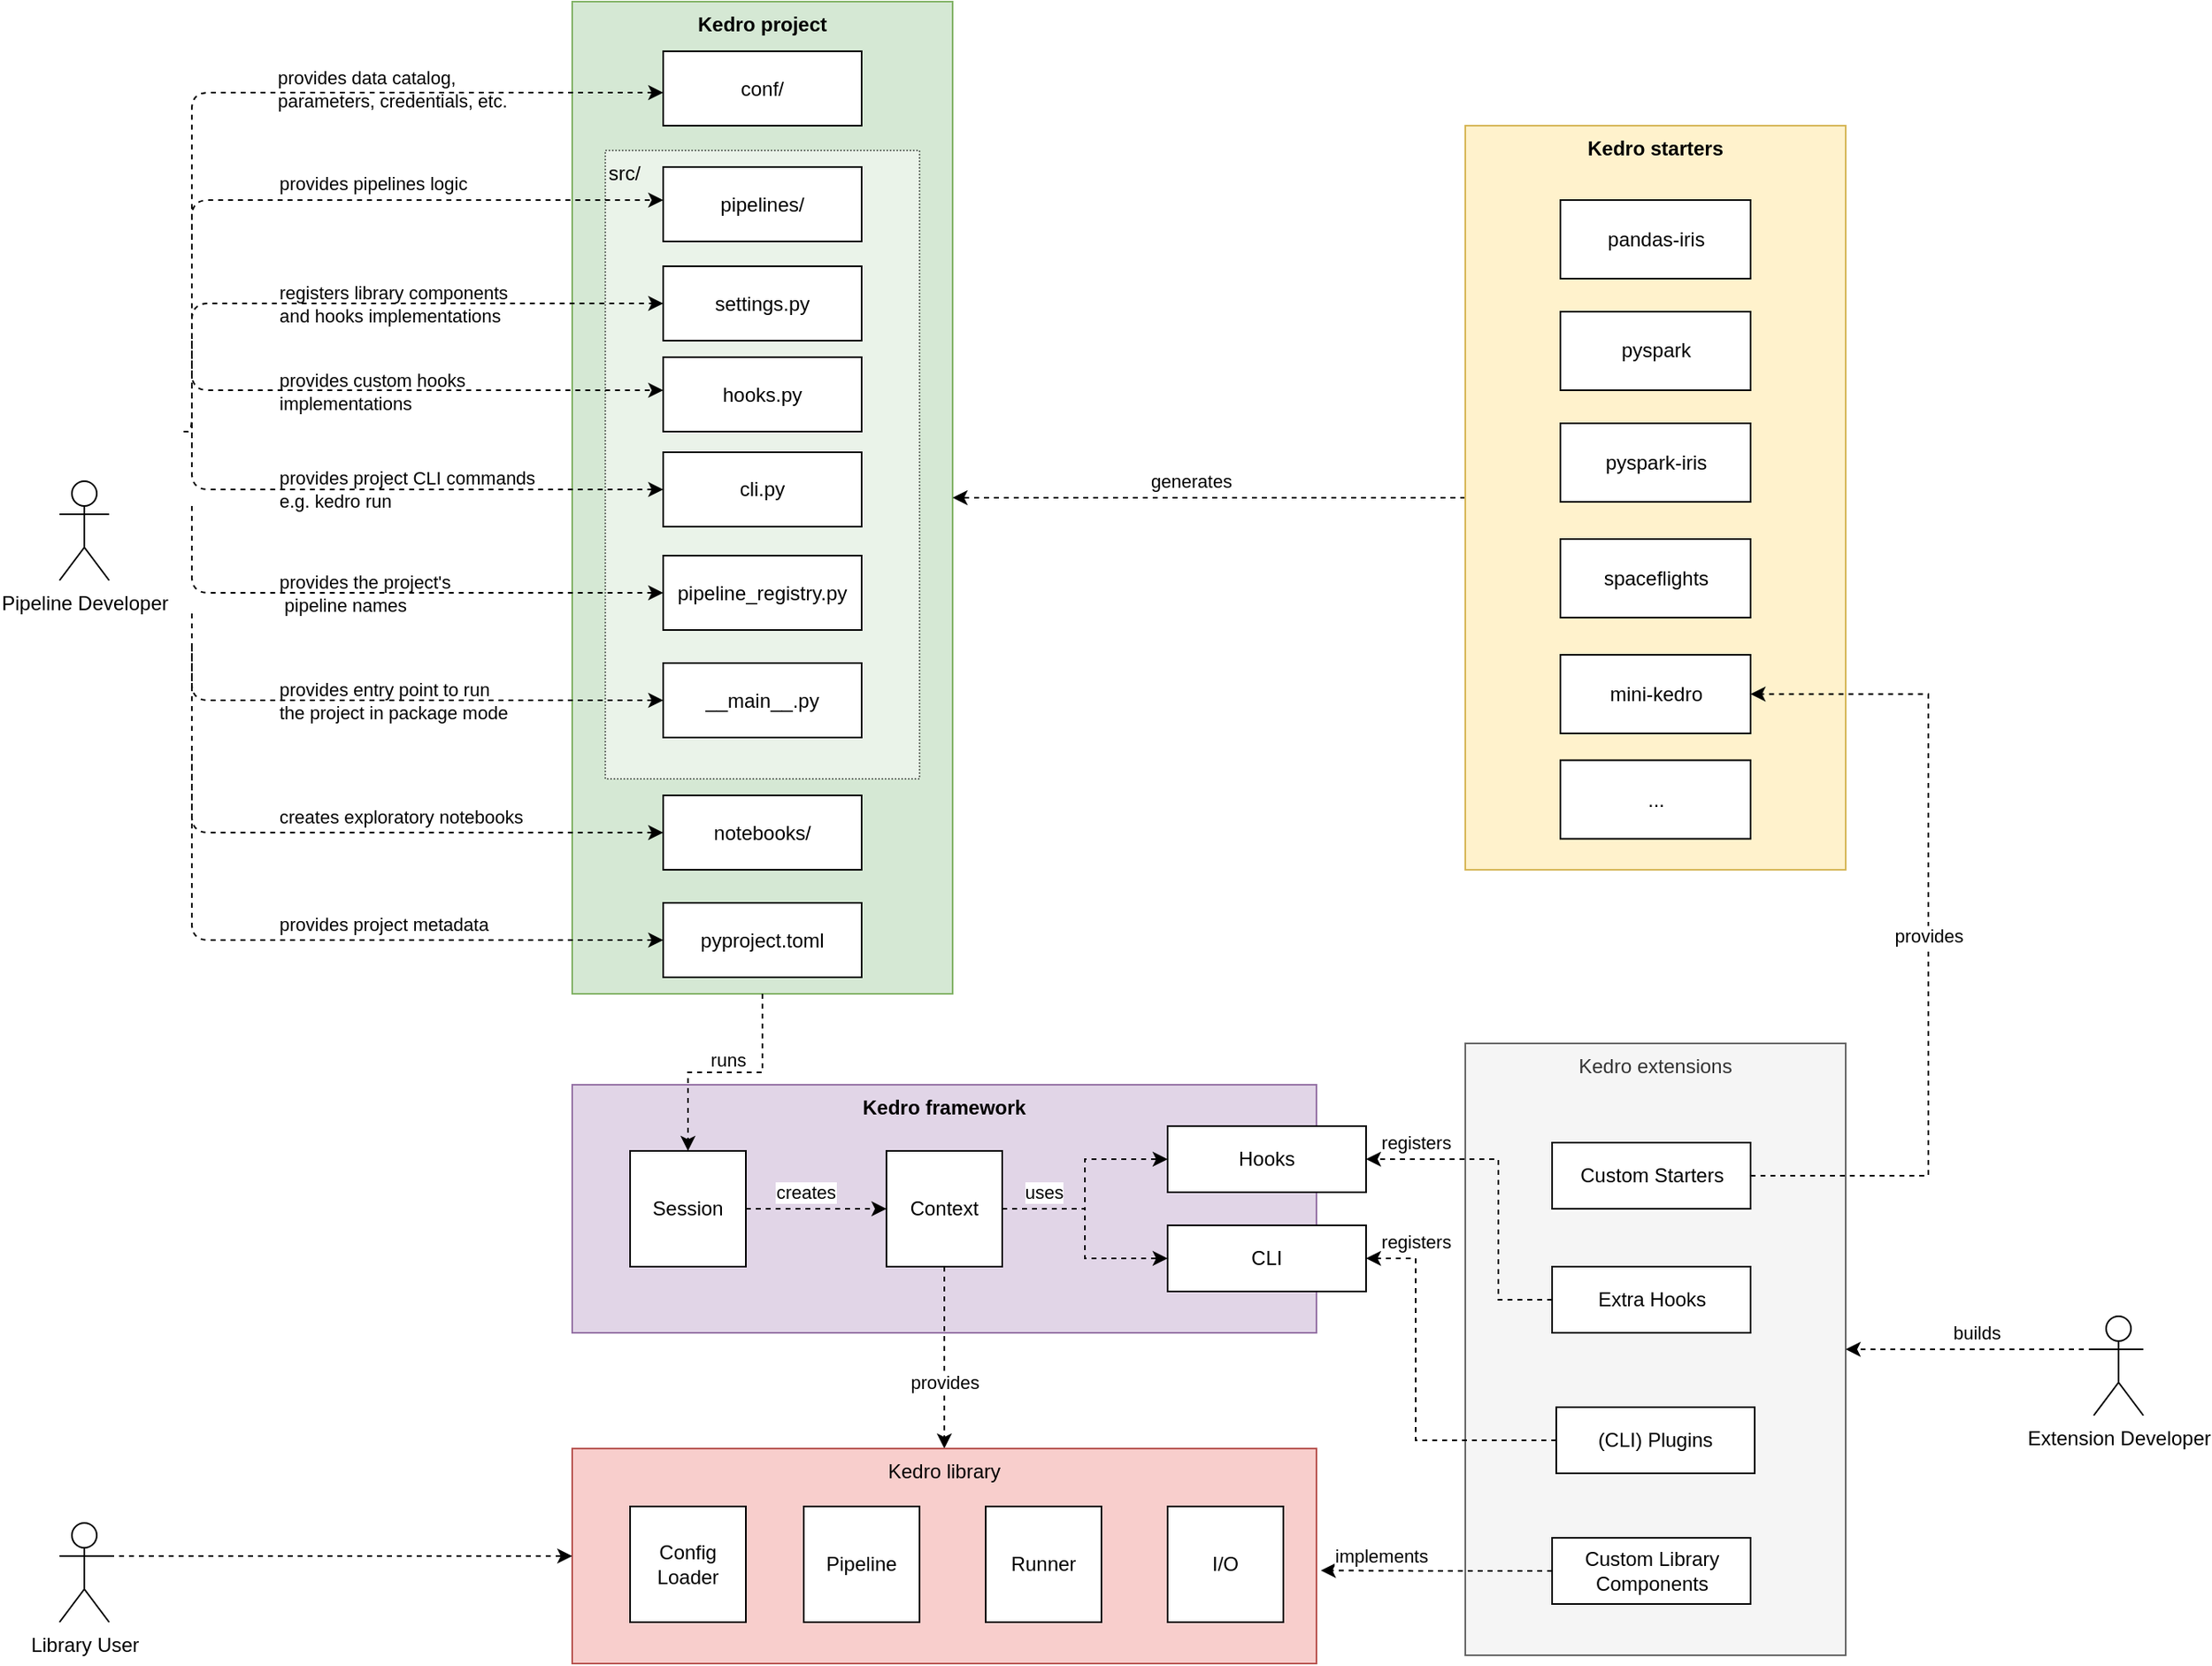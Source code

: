 <mxfile version="14.8.3" type="device"><diagram id="lAR1TNdJkKldSFXk2R--" name="Page-1"><mxGraphModel dx="2916" dy="1130" grid="1" gridSize="10" guides="1" tooltips="1" connect="1" arrows="1" fold="1" page="1" pageScale="1" pageWidth="850" pageHeight="1100" math="0" shadow="0"><root><mxCell id="0"/><mxCell id="1" parent="0"/><mxCell id="sW6pIuucetsD1QFtk8Oz-4" value="&lt;b&gt;Kedro project&lt;/b&gt;" style="rounded=0;whiteSpace=wrap;html=1;verticalAlign=top;fillColor=#d5e8d4;strokeColor=#82b366;" parent="1" vertex="1"><mxGeometry x="20" y="10" width="230" height="600" as="geometry"/></mxCell><mxCell id="h_zvmKvXXmHW6Jpc9vYN-2" value="src/" style="rounded=0;whiteSpace=wrap;html=1;dashed=1;dashPattern=1 1;verticalAlign=top;align=left;labelBackgroundColor=none;opacity=50;" parent="1" vertex="1"><mxGeometry x="40" y="100" width="190" height="380" as="geometry"/></mxCell><mxCell id="sW6pIuucetsD1QFtk8Oz-17" value="&lt;b&gt;Kedro framework&lt;/b&gt;" style="rounded=0;whiteSpace=wrap;html=1;verticalAlign=top;fillColor=#e1d5e7;strokeColor=#9673a6;" parent="1" vertex="1"><mxGeometry x="20" y="665" width="450" height="150" as="geometry"/></mxCell><mxCell id="sW6pIuucetsD1QFtk8Oz-1" value="Pipeline Developer" style="shape=umlActor;verticalLabelPosition=bottom;verticalAlign=top;html=1;outlineConnect=0;" parent="1" vertex="1"><mxGeometry x="-290" y="300" width="30" height="60" as="geometry"/></mxCell><mxCell id="8BOP4LQhE6iUcxmmY-iy-33" style="edgeStyle=orthogonalEdgeStyle;rounded=0;orthogonalLoop=1;jettySize=auto;html=1;exitX=0.5;exitY=1;exitDx=0;exitDy=0;entryX=0.5;entryY=0;entryDx=0;entryDy=0;dashed=1;" parent="1" source="sW6pIuucetsD1QFtk8Oz-4" target="sW6pIuucetsD1QFtk8Oz-23" edge="1"><mxGeometry relative="1" as="geometry"/></mxCell><mxCell id="8BOP4LQhE6iUcxmmY-iy-34" value="runs" style="edgeLabel;html=1;align=center;verticalAlign=middle;resizable=0;points=[];" parent="8BOP4LQhE6iUcxmmY-iy-33" vertex="1" connectable="0"><mxGeometry x="-0.015" y="2" relative="1" as="geometry"><mxPoint y="-9.47" as="offset"/></mxGeometry></mxCell><mxCell id="sW6pIuucetsD1QFtk8Oz-5" value="conf/" style="rounded=0;whiteSpace=wrap;html=1;" parent="1" vertex="1"><mxGeometry x="75" y="40" width="120" height="45" as="geometry"/></mxCell><mxCell id="sW6pIuucetsD1QFtk8Oz-15" style="edgeStyle=orthogonalEdgeStyle;rounded=0;orthogonalLoop=1;jettySize=auto;html=1;exitX=0;exitY=0.5;exitDx=0;exitDy=0;dashed=1;" parent="1" source="sW6pIuucetsD1QFtk8Oz-9" target="sW6pIuucetsD1QFtk8Oz-4" edge="1"><mxGeometry relative="1" as="geometry"/></mxCell><mxCell id="sW6pIuucetsD1QFtk8Oz-16" value="generates" style="edgeLabel;html=1;align=center;verticalAlign=middle;resizable=0;points=[];" parent="sW6pIuucetsD1QFtk8Oz-15" vertex="1" connectable="0"><mxGeometry x="0.22" y="-1" relative="1" as="geometry"><mxPoint x="23" y="-9" as="offset"/></mxGeometry></mxCell><mxCell id="sW6pIuucetsD1QFtk8Oz-9" value="&lt;b&gt;Kedro starters&lt;/b&gt;" style="rounded=0;whiteSpace=wrap;html=1;verticalAlign=top;fillColor=#fff2cc;strokeColor=#d6b656;" parent="1" vertex="1"><mxGeometry x="560" y="85" width="230" height="450" as="geometry"/></mxCell><mxCell id="sW6pIuucetsD1QFtk8Oz-10" value="pandas-iris" style="rounded=0;whiteSpace=wrap;html=1;" parent="1" vertex="1"><mxGeometry x="617.5" y="130" width="115" height="47.5" as="geometry"/></mxCell><mxCell id="sW6pIuucetsD1QFtk8Oz-63" style="edgeStyle=orthogonalEdgeStyle;rounded=0;orthogonalLoop=1;jettySize=auto;html=1;exitX=0.5;exitY=1;exitDx=0;exitDy=0;dashed=1;" parent="1" source="sW6pIuucetsD1QFtk8Oz-21" target="sW6pIuucetsD1QFtk8Oz-29" edge="1"><mxGeometry relative="1" as="geometry"/></mxCell><mxCell id="8BOP4LQhE6iUcxmmY-iy-37" style="edgeStyle=orthogonalEdgeStyle;rounded=0;orthogonalLoop=1;jettySize=auto;html=1;exitX=1;exitY=0.5;exitDx=0;exitDy=0;entryX=0;entryY=0.5;entryDx=0;entryDy=0;dashed=1;" parent="1" source="sW6pIuucetsD1QFtk8Oz-21" target="sW6pIuucetsD1QFtk8Oz-39" edge="1"><mxGeometry relative="1" as="geometry"/></mxCell><mxCell id="8BOP4LQhE6iUcxmmY-iy-40" style="edgeStyle=orthogonalEdgeStyle;rounded=0;orthogonalLoop=1;jettySize=auto;html=1;exitX=1;exitY=0.5;exitDx=0;exitDy=0;entryX=0;entryY=0.5;entryDx=0;entryDy=0;dashed=1;" parent="1" source="sW6pIuucetsD1QFtk8Oz-21" target="sW6pIuucetsD1QFtk8Oz-38" edge="1"><mxGeometry relative="1" as="geometry"/></mxCell><mxCell id="8BOP4LQhE6iUcxmmY-iy-41" value="uses" style="edgeLabel;html=1;align=center;verticalAlign=middle;resizable=0;points=[];" parent="8BOP4LQhE6iUcxmmY-iy-40" vertex="1" connectable="0"><mxGeometry x="-0.606" relative="1" as="geometry"><mxPoint x="-0.88" y="-10.03" as="offset"/></mxGeometry></mxCell><mxCell id="sW6pIuucetsD1QFtk8Oz-21" value="Context" style="whiteSpace=wrap;html=1;aspect=fixed;" parent="1" vertex="1"><mxGeometry x="210" y="705" width="70" height="70" as="geometry"/></mxCell><mxCell id="8BOP4LQhE6iUcxmmY-iy-35" style="edgeStyle=orthogonalEdgeStyle;rounded=0;orthogonalLoop=1;jettySize=auto;html=1;exitX=1;exitY=0.5;exitDx=0;exitDy=0;dashed=1;" parent="1" source="sW6pIuucetsD1QFtk8Oz-23" target="sW6pIuucetsD1QFtk8Oz-21" edge="1"><mxGeometry relative="1" as="geometry"/></mxCell><mxCell id="8BOP4LQhE6iUcxmmY-iy-36" value="creates" style="edgeLabel;html=1;align=center;verticalAlign=middle;resizable=0;points=[];" parent="8BOP4LQhE6iUcxmmY-iy-35" vertex="1" connectable="0"><mxGeometry x="-0.183" relative="1" as="geometry"><mxPoint x="0.88" y="-10" as="offset"/></mxGeometry></mxCell><mxCell id="sW6pIuucetsD1QFtk8Oz-23" value="Session" style="whiteSpace=wrap;html=1;aspect=fixed;" parent="1" vertex="1"><mxGeometry x="55" y="705" width="70" height="70" as="geometry"/></mxCell><mxCell id="sW6pIuucetsD1QFtk8Oz-29" value="Kedro library" style="rounded=0;whiteSpace=wrap;html=1;verticalAlign=top;fillColor=#f8cecc;strokeColor=#b85450;" parent="1" vertex="1"><mxGeometry x="20" y="885" width="450" height="130" as="geometry"/></mxCell><mxCell id="sW6pIuucetsD1QFtk8Oz-33" value="Config&lt;br&gt;Loader" style="whiteSpace=wrap;html=1;aspect=fixed;" parent="1" vertex="1"><mxGeometry x="55" y="920" width="70" height="70" as="geometry"/></mxCell><mxCell id="sW6pIuucetsD1QFtk8Oz-34" value="Pipeline" style="whiteSpace=wrap;html=1;aspect=fixed;" parent="1" vertex="1"><mxGeometry x="160" y="920" width="70" height="70" as="geometry"/></mxCell><mxCell id="sW6pIuucetsD1QFtk8Oz-36" value="Runner" style="whiteSpace=wrap;html=1;aspect=fixed;" parent="1" vertex="1"><mxGeometry x="270" y="920" width="70" height="70" as="geometry"/></mxCell><mxCell id="sW6pIuucetsD1QFtk8Oz-37" value="I/O" style="whiteSpace=wrap;html=1;aspect=fixed;" parent="1" vertex="1"><mxGeometry x="380" y="920" width="70" height="70" as="geometry"/></mxCell><mxCell id="sW6pIuucetsD1QFtk8Oz-38" value="CLI" style="rounded=0;whiteSpace=wrap;html=1;" parent="1" vertex="1"><mxGeometry x="380" y="750" width="120" height="40" as="geometry"/></mxCell><mxCell id="sW6pIuucetsD1QFtk8Oz-39" value="Hooks" style="rounded=0;whiteSpace=wrap;html=1;" parent="1" vertex="1"><mxGeometry x="380" y="690" width="120" height="40" as="geometry"/></mxCell><mxCell id="sW6pIuucetsD1QFtk8Oz-43" value="Kedro extensions" style="rounded=0;whiteSpace=wrap;html=1;verticalAlign=top;fillColor=#f5f5f5;strokeColor=#666666;fontColor=#333333;" parent="1" vertex="1"><mxGeometry x="560" y="640" width="230" height="370" as="geometry"/></mxCell><mxCell id="8BOP4LQhE6iUcxmmY-iy-43" style="edgeStyle=orthogonalEdgeStyle;rounded=0;orthogonalLoop=1;jettySize=auto;html=1;exitX=0;exitY=0.5;exitDx=0;exitDy=0;entryX=1;entryY=0.5;entryDx=0;entryDy=0;dashed=1;" parent="1" source="sW6pIuucetsD1QFtk8Oz-44" target="sW6pIuucetsD1QFtk8Oz-38" edge="1"><mxGeometry relative="1" as="geometry"><Array as="points"><mxPoint x="530" y="880"/><mxPoint x="530" y="770"/></Array></mxGeometry></mxCell><mxCell id="sW6pIuucetsD1QFtk8Oz-44" value="(CLI) Plugins" style="rounded=0;whiteSpace=wrap;html=1;" parent="1" vertex="1"><mxGeometry x="615" y="860" width="120" height="40" as="geometry"/></mxCell><mxCell id="8BOP4LQhE6iUcxmmY-iy-49" style="edgeStyle=orthogonalEdgeStyle;rounded=0;orthogonalLoop=1;jettySize=auto;html=1;exitX=0;exitY=0.5;exitDx=0;exitDy=0;entryX=1;entryY=0.5;entryDx=0;entryDy=0;dashed=1;" parent="1" source="sW6pIuucetsD1QFtk8Oz-45" target="sW6pIuucetsD1QFtk8Oz-39" edge="1"><mxGeometry relative="1" as="geometry"><Array as="points"><mxPoint x="580" y="795"/><mxPoint x="580" y="710"/></Array></mxGeometry></mxCell><mxCell id="sW6pIuucetsD1QFtk8Oz-45" value="Extra Hooks" style="rounded=0;whiteSpace=wrap;html=1;" parent="1" vertex="1"><mxGeometry x="612.5" y="775" width="120" height="40" as="geometry"/></mxCell><mxCell id="8BOP4LQhE6iUcxmmY-iy-47" style="edgeStyle=orthogonalEdgeStyle;rounded=0;orthogonalLoop=1;jettySize=auto;html=1;exitX=0;exitY=0.5;exitDx=0;exitDy=0;entryX=1.006;entryY=0.567;entryDx=0;entryDy=0;entryPerimeter=0;dashed=1;" parent="1" source="sW6pIuucetsD1QFtk8Oz-46" target="sW6pIuucetsD1QFtk8Oz-29" edge="1"><mxGeometry relative="1" as="geometry"/></mxCell><mxCell id="8BOP4LQhE6iUcxmmY-iy-48" value="implements" style="edgeLabel;html=1;align=center;verticalAlign=middle;resizable=0;points=[];" parent="8BOP4LQhE6iUcxmmY-iy-47" vertex="1" connectable="0"><mxGeometry x="0.483" y="-2" relative="1" as="geometry"><mxPoint y="-6.64" as="offset"/></mxGeometry></mxCell><mxCell id="sW6pIuucetsD1QFtk8Oz-46" value="Custom Library Components" style="rounded=0;whiteSpace=wrap;html=1;" parent="1" vertex="1"><mxGeometry x="612.5" y="939" width="120" height="40" as="geometry"/></mxCell><mxCell id="sW6pIuucetsD1QFtk8Oz-66" value="provides" style="edgeLabel;html=1;align=center;verticalAlign=middle;resizable=0;points=[];" parent="1" vertex="1" connectable="0"><mxGeometry x="245" y="845" as="geometry"/></mxCell><mxCell id="8BOP4LQhE6iUcxmmY-iy-3" value="settings.py" style="rounded=0;whiteSpace=wrap;html=1;" parent="1" vertex="1"><mxGeometry x="75" y="170" width="120" height="45" as="geometry"/></mxCell><mxCell id="8BOP4LQhE6iUcxmmY-iy-4" value="pipelines/" style="rounded=0;whiteSpace=wrap;html=1;" parent="1" vertex="1"><mxGeometry x="75" y="110" width="120" height="45" as="geometry"/></mxCell><mxCell id="8BOP4LQhE6iUcxmmY-iy-5" value="cli.py" style="rounded=0;whiteSpace=wrap;html=1;" parent="1" vertex="1"><mxGeometry x="75" y="282.5" width="120" height="45" as="geometry"/></mxCell><mxCell id="8BOP4LQhE6iUcxmmY-iy-6" value="pyspark" style="rounded=0;whiteSpace=wrap;html=1;" parent="1" vertex="1"><mxGeometry x="617.5" y="197.5" width="115" height="47.5" as="geometry"/></mxCell><mxCell id="8BOP4LQhE6iUcxmmY-iy-7" value="pyspark-iris" style="rounded=0;whiteSpace=wrap;html=1;" parent="1" vertex="1"><mxGeometry x="617.5" y="265" width="115" height="47.5" as="geometry"/></mxCell><mxCell id="8BOP4LQhE6iUcxmmY-iy-8" value="spaceflights" style="rounded=0;whiteSpace=wrap;html=1;" parent="1" vertex="1"><mxGeometry x="617.5" y="335" width="115" height="47.5" as="geometry"/></mxCell><mxCell id="8BOP4LQhE6iUcxmmY-iy-10" value="notebooks/" style="rounded=0;whiteSpace=wrap;html=1;" parent="1" vertex="1"><mxGeometry x="75" y="490" width="120" height="45" as="geometry"/></mxCell><mxCell id="8BOP4LQhE6iUcxmmY-iy-11" value="pyproject.toml" style="rounded=0;whiteSpace=wrap;html=1;" parent="1" vertex="1"><mxGeometry x="75" y="555" width="120" height="45" as="geometry"/></mxCell><mxCell id="8BOP4LQhE6iUcxmmY-iy-12" value="mini-kedro" style="rounded=0;whiteSpace=wrap;html=1;" parent="1" vertex="1"><mxGeometry x="617.5" y="405" width="115" height="47.5" as="geometry"/></mxCell><mxCell id="8BOP4LQhE6iUcxmmY-iy-13" value="" style="endArrow=classic;html=1;dashed=1;edgeStyle=orthogonalEdgeStyle;" parent="1" edge="1"><mxGeometry width="50" height="50" relative="1" as="geometry"><mxPoint x="-215" y="270" as="sourcePoint"/><mxPoint x="75" y="65" as="targetPoint"/><Array as="points"><mxPoint x="-210" y="270"/><mxPoint x="-210" y="65"/></Array></mxGeometry></mxCell><mxCell id="8BOP4LQhE6iUcxmmY-iy-14" value="provides data catalog,&lt;br&gt;parameters, credentials, etc." style="edgeLabel;html=1;align=left;verticalAlign=middle;resizable=0;points=[];labelBackgroundColor=none;" parent="8BOP4LQhE6iUcxmmY-iy-13" vertex="1" connectable="0"><mxGeometry x="-0.204" y="3" relative="1" as="geometry"><mxPoint x="53" y="-15" as="offset"/></mxGeometry></mxCell><mxCell id="8BOP4LQhE6iUcxmmY-iy-15" value="" style="endArrow=classic;html=1;dashed=1;entryX=0;entryY=0.5;entryDx=0;entryDy=0;edgeStyle=orthogonalEdgeStyle;" parent="1" target="8BOP4LQhE6iUcxmmY-iy-3" edge="1"><mxGeometry width="50" height="50" relative="1" as="geometry"><mxPoint x="-210" y="280" as="sourcePoint"/><mxPoint x="85" y="135" as="targetPoint"/><Array as="points"><mxPoint x="-210" y="192"/></Array></mxGeometry></mxCell><mxCell id="8BOP4LQhE6iUcxmmY-iy-16" value="registers library components&lt;br&gt;and hooks implementations" style="edgeLabel;html=1;align=left;verticalAlign=middle;resizable=0;points=[];labelBackgroundColor=none;" parent="8BOP4LQhE6iUcxmmY-iy-15" vertex="1" connectable="0"><mxGeometry x="-0.204" y="3" relative="1" as="geometry"><mxPoint x="-10" y="3" as="offset"/></mxGeometry></mxCell><mxCell id="8BOP4LQhE6iUcxmmY-iy-19" value="" style="endArrow=classic;html=1;dashed=1;entryX=0;entryY=0.5;entryDx=0;entryDy=0;edgeStyle=orthogonalEdgeStyle;" parent="1" edge="1"><mxGeometry width="50" height="50" relative="1" as="geometry"><mxPoint x="-210" y="160" as="sourcePoint"/><mxPoint x="75" y="130.03" as="targetPoint"/><Array as="points"><mxPoint x="-210" y="130"/></Array></mxGeometry></mxCell><mxCell id="8BOP4LQhE6iUcxmmY-iy-20" value="provides pipelines logic" style="edgeLabel;html=1;align=left;verticalAlign=middle;resizable=0;points=[];" parent="8BOP4LQhE6iUcxmmY-iy-19" vertex="1" connectable="0"><mxGeometry x="-0.204" y="3" relative="1" as="geometry"><mxPoint x="-45" y="-7" as="offset"/></mxGeometry></mxCell><mxCell id="8BOP4LQhE6iUcxmmY-iy-21" value="" style="endArrow=classic;html=1;dashed=1;entryX=0;entryY=0.5;entryDx=0;entryDy=0;edgeStyle=orthogonalEdgeStyle;" parent="1" target="8BOP4LQhE6iUcxmmY-iy-5" edge="1"><mxGeometry width="50" height="50" relative="1" as="geometry"><mxPoint x="-210" y="252.5" as="sourcePoint"/><mxPoint x="85" y="242.53" as="targetPoint"/><Array as="points"><mxPoint x="-210" y="305.5"/></Array></mxGeometry></mxCell><mxCell id="8BOP4LQhE6iUcxmmY-iy-22" value="provides project&amp;nbsp;CLI commands&lt;br&gt;e.g. kedro run" style="edgeLabel;html=1;align=left;verticalAlign=middle;resizable=0;points=[];labelBackgroundColor=none;" parent="8BOP4LQhE6iUcxmmY-iy-21" vertex="1" connectable="0"><mxGeometry x="-0.204" y="3" relative="1" as="geometry"><mxPoint x="-31" y="3" as="offset"/></mxGeometry></mxCell><mxCell id="8BOP4LQhE6iUcxmmY-iy-23" value="" style="endArrow=classic;html=1;dashed=1;entryX=0;entryY=0.5;entryDx=0;entryDy=0;edgeStyle=orthogonalEdgeStyle;" parent="1" edge="1"><mxGeometry width="50" height="50" relative="1" as="geometry"><mxPoint x="-210" y="400" as="sourcePoint"/><mxPoint x="75" y="512.5" as="targetPoint"/><Array as="points"><mxPoint x="-210" y="513"/></Array></mxGeometry></mxCell><mxCell id="8BOP4LQhE6iUcxmmY-iy-24" value="creates exploratory notebooks" style="edgeLabel;html=1;align=left;verticalAlign=middle;resizable=0;points=[];labelBackgroundColor=none;" parent="8BOP4LQhE6iUcxmmY-iy-23" vertex="1" connectable="0"><mxGeometry x="-0.204" y="3" relative="1" as="geometry"><mxPoint x="5" y="-7" as="offset"/></mxGeometry></mxCell><mxCell id="8BOP4LQhE6iUcxmmY-iy-25" value="" style="endArrow=classic;html=1;dashed=1;entryX=0;entryY=0.5;entryDx=0;entryDy=0;edgeStyle=orthogonalEdgeStyle;" parent="1" edge="1"><mxGeometry width="50" height="50" relative="1" as="geometry"><mxPoint x="-210" y="465" as="sourcePoint"/><mxPoint x="75" y="577.5" as="targetPoint"/><Array as="points"><mxPoint x="-210" y="578"/></Array></mxGeometry></mxCell><mxCell id="8BOP4LQhE6iUcxmmY-iy-26" value="provides project metadata" style="edgeLabel;html=1;align=left;verticalAlign=middle;resizable=0;points=[];labelBackgroundColor=none;" parent="8BOP4LQhE6iUcxmmY-iy-25" vertex="1" connectable="0"><mxGeometry x="-0.204" y="3" relative="1" as="geometry"><mxPoint x="5" y="-7" as="offset"/></mxGeometry></mxCell><mxCell id="8BOP4LQhE6iUcxmmY-iy-51" value="provides" style="edgeStyle=orthogonalEdgeStyle;rounded=0;orthogonalLoop=1;jettySize=auto;html=1;exitX=1;exitY=0.5;exitDx=0;exitDy=0;entryX=1;entryY=0.5;entryDx=0;entryDy=0;dashed=1;" parent="1" source="8BOP4LQhE6iUcxmmY-iy-31" target="8BOP4LQhE6iUcxmmY-iy-12" edge="1"><mxGeometry relative="1" as="geometry"><Array as="points"><mxPoint x="840" y="720"/><mxPoint x="840" y="429"/></Array></mxGeometry></mxCell><mxCell id="8BOP4LQhE6iUcxmmY-iy-31" value="Custom Starters" style="rounded=0;whiteSpace=wrap;html=1;" parent="1" vertex="1"><mxGeometry x="612.5" y="700" width="120" height="40" as="geometry"/></mxCell><mxCell id="8BOP4LQhE6iUcxmmY-iy-45" value="registers" style="edgeLabel;html=1;align=center;verticalAlign=middle;resizable=0;points=[];" parent="1" vertex="1" connectable="0"><mxGeometry x="529.999" y="760" as="geometry"/></mxCell><mxCell id="8BOP4LQhE6iUcxmmY-iy-52" style="edgeStyle=orthogonalEdgeStyle;rounded=0;orthogonalLoop=1;jettySize=auto;html=1;exitX=0;exitY=0.333;exitDx=0;exitDy=0;exitPerimeter=0;entryX=1;entryY=0.5;entryDx=0;entryDy=0;dashed=1;" parent="1" source="8BOP4LQhE6iUcxmmY-iy-46" target="sW6pIuucetsD1QFtk8Oz-43" edge="1"><mxGeometry relative="1" as="geometry"/></mxCell><mxCell id="8BOP4LQhE6iUcxmmY-iy-53" value="builds" style="edgeLabel;html=1;align=center;verticalAlign=middle;resizable=0;points=[];" parent="8BOP4LQhE6iUcxmmY-iy-52" vertex="1" connectable="0"><mxGeometry x="-0.055" relative="1" as="geometry"><mxPoint y="-10" as="offset"/></mxGeometry></mxCell><mxCell id="8BOP4LQhE6iUcxmmY-iy-46" value="Extension Developer" style="shape=umlActor;verticalLabelPosition=bottom;verticalAlign=top;html=1;outlineConnect=0;" parent="1" vertex="1"><mxGeometry x="940" y="805" width="30" height="60" as="geometry"/></mxCell><mxCell id="8BOP4LQhE6iUcxmmY-iy-50" value="registers" style="edgeLabel;html=1;align=center;verticalAlign=middle;resizable=0;points=[];" parent="1" vertex="1" connectable="0"><mxGeometry x="529.999" y="700" as="geometry"/></mxCell><mxCell id="8BOP4LQhE6iUcxmmY-iy-57" style="edgeStyle=orthogonalEdgeStyle;rounded=0;orthogonalLoop=1;jettySize=auto;html=1;exitX=1;exitY=0.333;exitDx=0;exitDy=0;exitPerimeter=0;entryX=0;entryY=0.5;entryDx=0;entryDy=0;dashed=1;" parent="1" source="8BOP4LQhE6iUcxmmY-iy-55" target="sW6pIuucetsD1QFtk8Oz-29" edge="1"><mxGeometry relative="1" as="geometry"/></mxCell><mxCell id="8BOP4LQhE6iUcxmmY-iy-55" value="Library User" style="shape=umlActor;verticalLabelPosition=bottom;verticalAlign=top;html=1;outlineConnect=0;" parent="1" vertex="1"><mxGeometry x="-290" y="930" width="30" height="60" as="geometry"/></mxCell><mxCell id="h_zvmKvXXmHW6Jpc9vYN-1" value="..." style="rounded=0;whiteSpace=wrap;html=1;" parent="1" vertex="1"><mxGeometry x="617.5" y="468.75" width="115" height="47.5" as="geometry"/></mxCell><mxCell id="h_zvmKvXXmHW6Jpc9vYN-3" value="hooks.py" style="rounded=0;whiteSpace=wrap;html=1;" parent="1" vertex="1"><mxGeometry x="75" y="225" width="120" height="45" as="geometry"/></mxCell><mxCell id="h_zvmKvXXmHW6Jpc9vYN-4" value="" style="endArrow=classic;html=1;dashed=1;entryX=0;entryY=0.5;entryDx=0;entryDy=0;edgeStyle=orthogonalEdgeStyle;" parent="1" edge="1"><mxGeometry width="50" height="50" relative="1" as="geometry"><mxPoint x="-210" y="215" as="sourcePoint"/><mxPoint x="75" y="245.03" as="targetPoint"/><Array as="points"><mxPoint x="-210" y="245"/></Array></mxGeometry></mxCell><mxCell id="h_zvmKvXXmHW6Jpc9vYN-5" value="provides custom hooks &lt;br&gt;implementations" style="edgeLabel;html=1;align=left;verticalAlign=middle;resizable=0;points=[];labelBackgroundColor=none;" parent="h_zvmKvXXmHW6Jpc9vYN-4" vertex="1" connectable="0"><mxGeometry x="-0.204" y="3" relative="1" as="geometry"><mxPoint x="-45" y="4" as="offset"/></mxGeometry></mxCell><mxCell id="h_zvmKvXXmHW6Jpc9vYN-6" value="__main__.py" style="rounded=0;whiteSpace=wrap;html=1;" parent="1" vertex="1"><mxGeometry x="75" y="410" width="120" height="45" as="geometry"/></mxCell><mxCell id="h_zvmKvXXmHW6Jpc9vYN-7" value="" style="endArrow=classic;html=1;dashed=1;entryX=0;entryY=0.5;entryDx=0;entryDy=0;edgeStyle=orthogonalEdgeStyle;" parent="1" edge="1"><mxGeometry width="50" height="50" relative="1" as="geometry"><mxPoint x="-210" y="380" as="sourcePoint"/><mxPoint x="75" y="432.5" as="targetPoint"/><Array as="points"><mxPoint x="-210" y="433"/></Array></mxGeometry></mxCell><mxCell id="h_zvmKvXXmHW6Jpc9vYN-8" value="provides entry point to run&lt;br&gt;the project in package mode" style="edgeLabel;html=1;align=left;verticalAlign=middle;resizable=0;points=[];labelBackgroundColor=none;" parent="h_zvmKvXXmHW6Jpc9vYN-7" vertex="1" connectable="0"><mxGeometry x="-0.204" y="3" relative="1" as="geometry"><mxPoint x="-31" y="3" as="offset"/></mxGeometry></mxCell><mxCell id="NNUITAlQQ4K4jJbgWuWx-1" value="pipeline_registry.py" style="rounded=0;whiteSpace=wrap;html=1;" vertex="1" parent="1"><mxGeometry x="75" y="345" width="120" height="45" as="geometry"/></mxCell><mxCell id="NNUITAlQQ4K4jJbgWuWx-2" value="" style="endArrow=classic;html=1;dashed=1;entryX=0;entryY=0.5;entryDx=0;entryDy=0;edgeStyle=orthogonalEdgeStyle;" edge="1" parent="1"><mxGeometry width="50" height="50" relative="1" as="geometry"><mxPoint x="-210" y="315" as="sourcePoint"/><mxPoint x="75" y="367.5" as="targetPoint"/><Array as="points"><mxPoint x="-210" y="368"/></Array></mxGeometry></mxCell><mxCell id="NNUITAlQQ4K4jJbgWuWx-3" value="provides the project's&lt;br&gt;&amp;nbsp;pipeline names" style="edgeLabel;html=1;align=left;verticalAlign=middle;resizable=0;points=[];labelBackgroundColor=none;" vertex="1" connectable="0" parent="NNUITAlQQ4K4jJbgWuWx-2"><mxGeometry x="-0.204" y="3" relative="1" as="geometry"><mxPoint x="-31" y="3" as="offset"/></mxGeometry></mxCell></root></mxGraphModel></diagram></mxfile>
